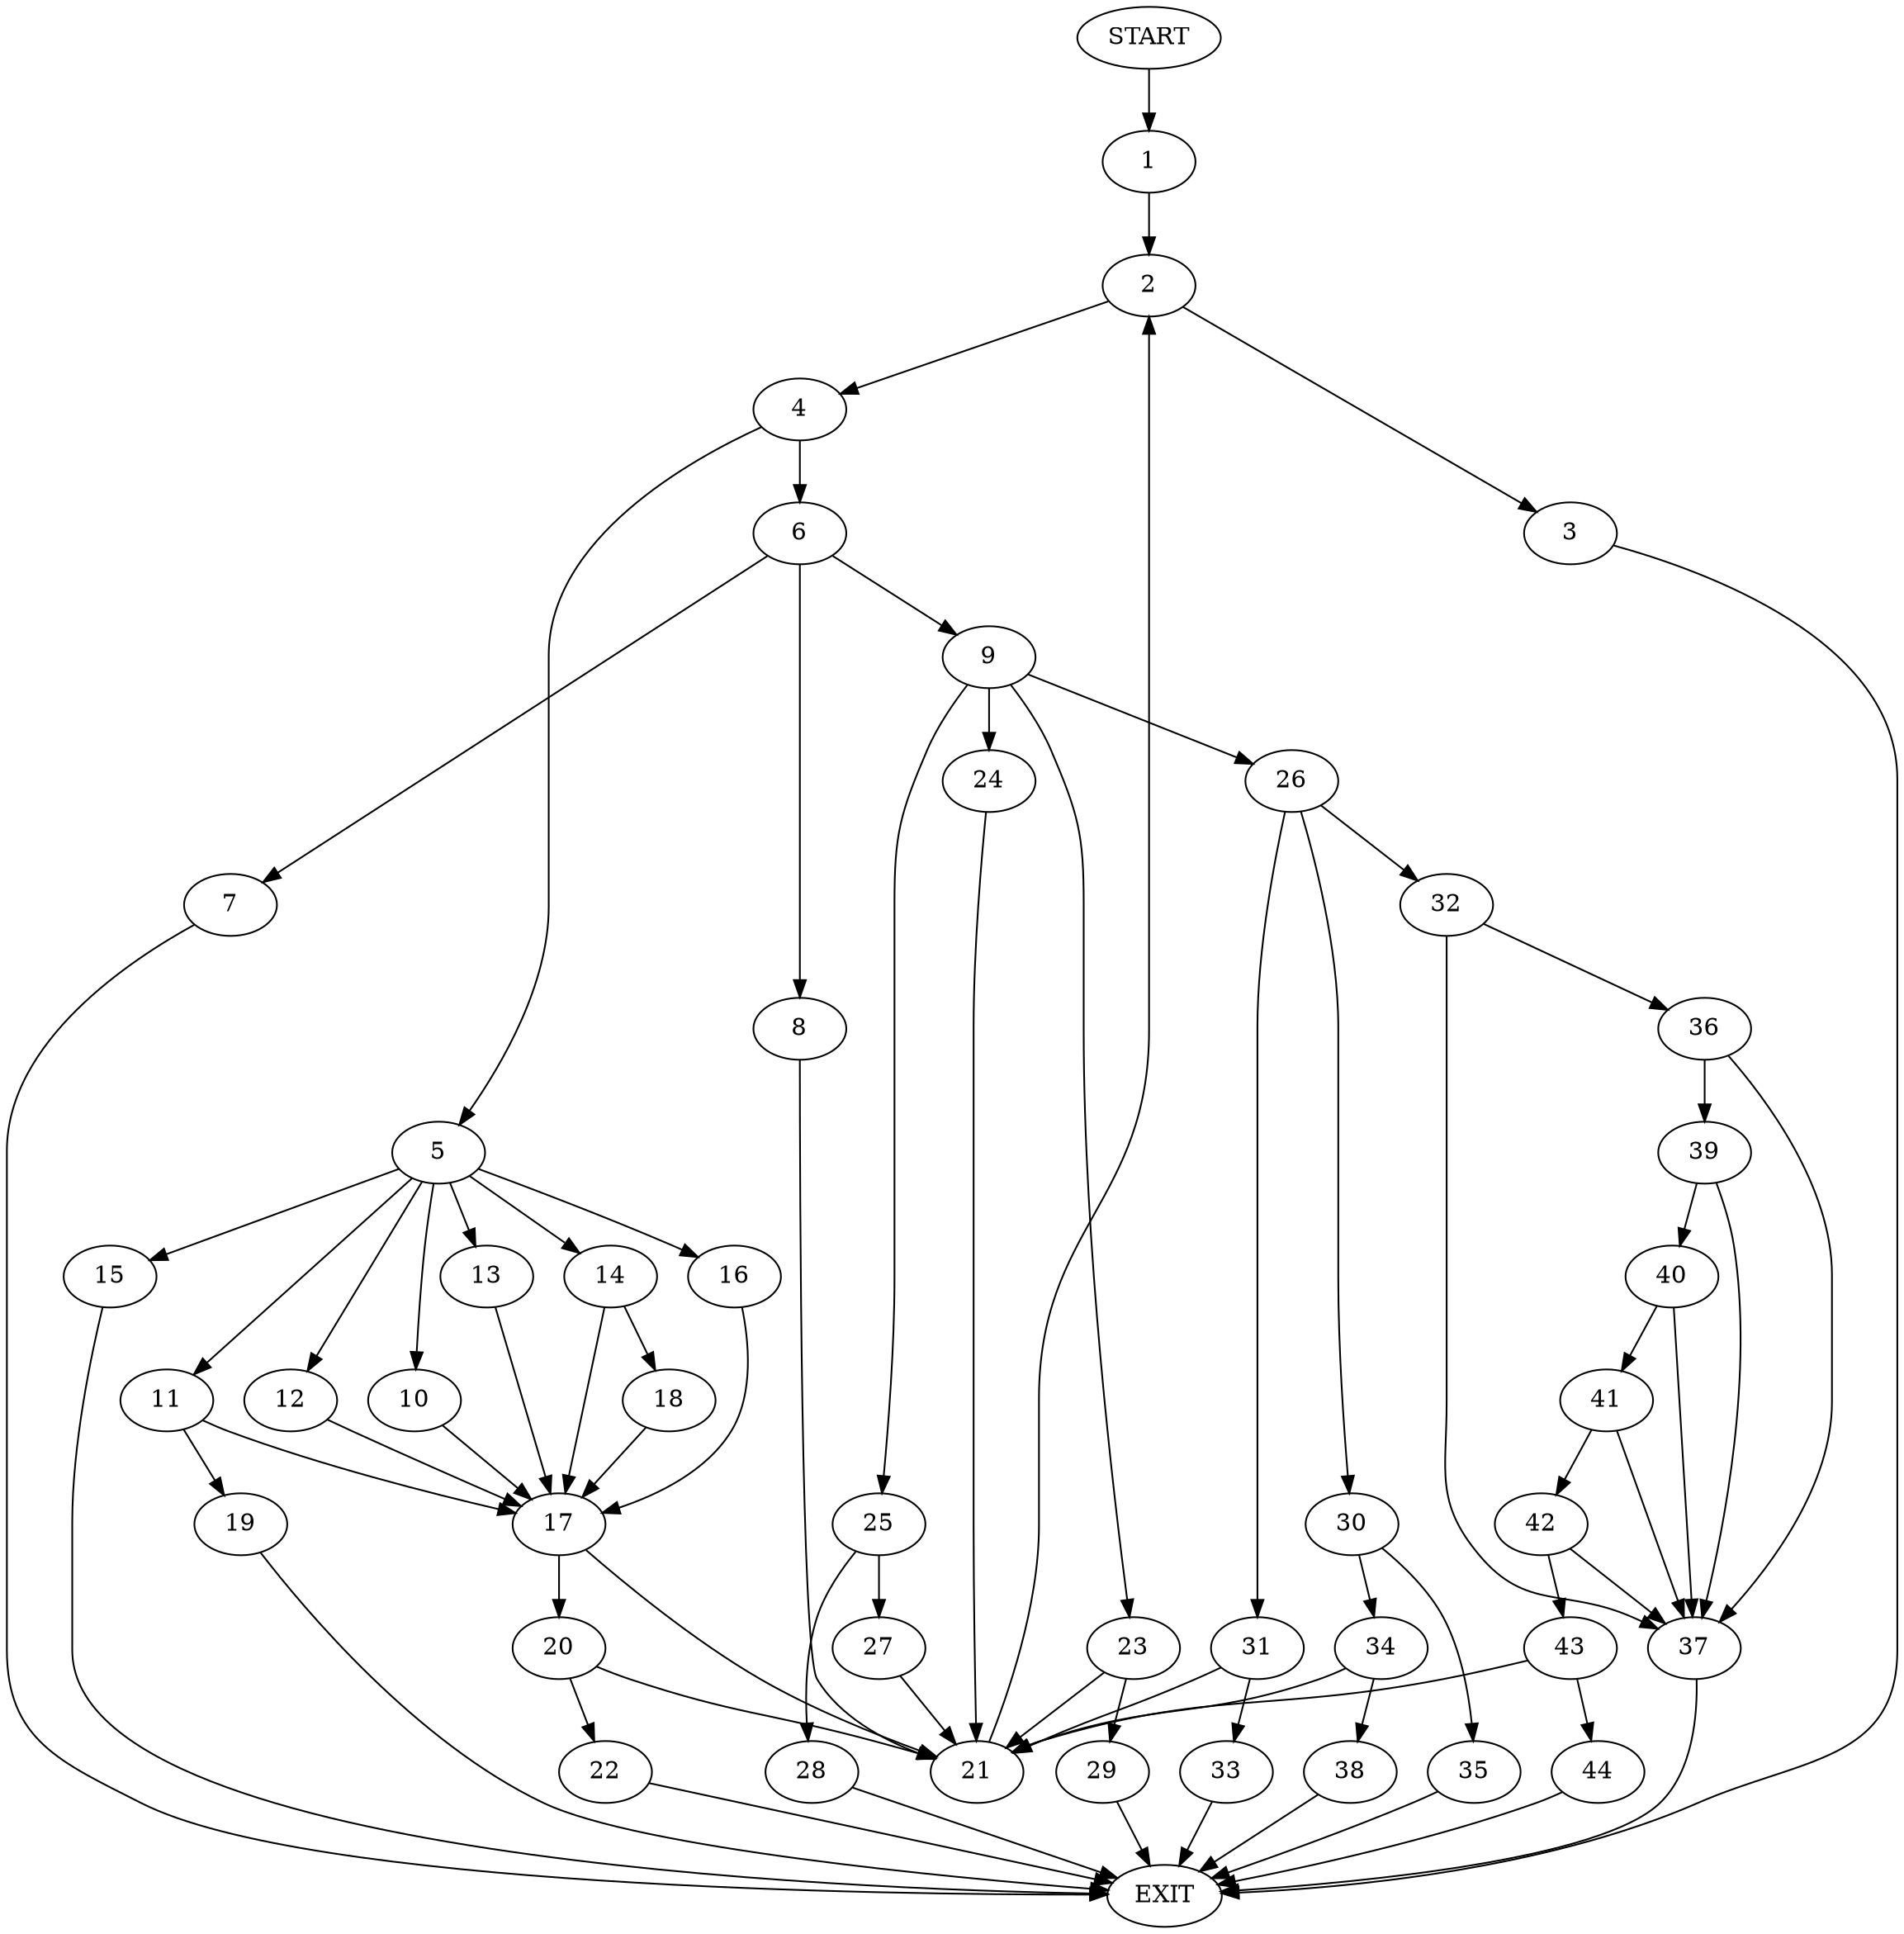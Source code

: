 digraph {
0 [label="START"]
45 [label="EXIT"]
0 -> 1
1 -> 2
2 -> 3
2 -> 4
3 -> 45
4 -> 5
4 -> 6
6 -> 7
6 -> 8
6 -> 9
5 -> 10
5 -> 11
5 -> 12
5 -> 13
5 -> 14
5 -> 15
5 -> 16
13 -> 17
15 -> 45
14 -> 18
14 -> 17
11 -> 19
11 -> 17
16 -> 17
10 -> 17
12 -> 17
17 -> 20
17 -> 21
18 -> 17
19 -> 45
21 -> 2
20 -> 22
20 -> 21
22 -> 45
8 -> 21
9 -> 23
9 -> 24
9 -> 25
9 -> 26
7 -> 45
24 -> 21
25 -> 27
25 -> 28
23 -> 29
23 -> 21
26 -> 30
26 -> 31
26 -> 32
31 -> 33
31 -> 21
30 -> 34
30 -> 35
32 -> 36
32 -> 37
34 -> 21
34 -> 38
35 -> 45
38 -> 45
36 -> 37
36 -> 39
37 -> 45
39 -> 37
39 -> 40
40 -> 41
40 -> 37
41 -> 42
41 -> 37
42 -> 43
42 -> 37
43 -> 21
43 -> 44
44 -> 45
33 -> 45
29 -> 45
27 -> 21
28 -> 45
}
